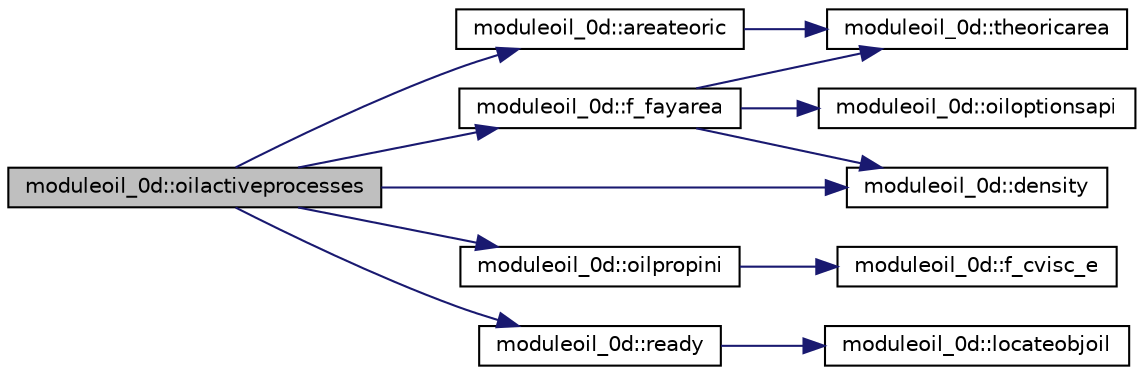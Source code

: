 digraph "moduleoil_0d::oilactiveprocesses"
{
 // LATEX_PDF_SIZE
  edge [fontname="Helvetica",fontsize="10",labelfontname="Helvetica",labelfontsize="10"];
  node [fontname="Helvetica",fontsize="10",shape=record];
  rankdir="LR";
  Node1 [label="moduleoil_0d::oilactiveprocesses",height=0.2,width=0.4,color="black", fillcolor="grey75", style="filled", fontcolor="black",tooltip=" "];
  Node1 -> Node2 [color="midnightblue",fontsize="10",style="solid",fontname="Helvetica"];
  Node2 [label="moduleoil_0d::areateoric",height=0.2,width=0.4,color="black", fillcolor="white", style="filled",URL="$namespacemoduleoil__0d.html#ae124c13fd1eb9319a89b0b5eb325d0be",tooltip=" "];
  Node2 -> Node3 [color="midnightblue",fontsize="10",style="solid",fontname="Helvetica"];
  Node3 [label="moduleoil_0d::theoricarea",height=0.2,width=0.4,color="black", fillcolor="white", style="filled",URL="$namespacemoduleoil__0d.html#a45de73afad09d7f9580070bd1ef770e5",tooltip=" "];
  Node1 -> Node4 [color="midnightblue",fontsize="10",style="solid",fontname="Helvetica"];
  Node4 [label="moduleoil_0d::density",height=0.2,width=0.4,color="black", fillcolor="white", style="filled",URL="$namespacemoduleoil__0d.html#a365dbbed79663b6925c5964691b6fae2",tooltip=" "];
  Node1 -> Node5 [color="midnightblue",fontsize="10",style="solid",fontname="Helvetica"];
  Node5 [label="moduleoil_0d::f_fayarea",height=0.2,width=0.4,color="black", fillcolor="white", style="filled",URL="$namespacemoduleoil__0d.html#a4e51cfec6aa7ab1925d6fe26889918be",tooltip=" "];
  Node5 -> Node4 [color="midnightblue",fontsize="10",style="solid",fontname="Helvetica"];
  Node5 -> Node6 [color="midnightblue",fontsize="10",style="solid",fontname="Helvetica"];
  Node6 [label="moduleoil_0d::oiloptionsapi",height=0.2,width=0.4,color="black", fillcolor="white", style="filled",URL="$namespacemoduleoil__0d.html#aee1786140ad8f5a32f57df0b719d830b",tooltip=" "];
  Node5 -> Node3 [color="midnightblue",fontsize="10",style="solid",fontname="Helvetica"];
  Node1 -> Node7 [color="midnightblue",fontsize="10",style="solid",fontname="Helvetica"];
  Node7 [label="moduleoil_0d::oilpropini",height=0.2,width=0.4,color="black", fillcolor="white", style="filled",URL="$namespacemoduleoil__0d.html#a09a236d3f574c98899645e4bed0ef095",tooltip=" "];
  Node7 -> Node8 [color="midnightblue",fontsize="10",style="solid",fontname="Helvetica"];
  Node8 [label="moduleoil_0d::f_cvisc_e",height=0.2,width=0.4,color="black", fillcolor="white", style="filled",URL="$namespacemoduleoil__0d.html#aa41484e186e3a6c29ae4d6e5b3bbdc1e",tooltip=" "];
  Node1 -> Node9 [color="midnightblue",fontsize="10",style="solid",fontname="Helvetica"];
  Node9 [label="moduleoil_0d::ready",height=0.2,width=0.4,color="black", fillcolor="white", style="filled",URL="$namespacemoduleoil__0d.html#a5cfb3f6c158c2f89ed12f50f11b66786",tooltip=" "];
  Node9 -> Node10 [color="midnightblue",fontsize="10",style="solid",fontname="Helvetica"];
  Node10 [label="moduleoil_0d::locateobjoil",height=0.2,width=0.4,color="black", fillcolor="white", style="filled",URL="$namespacemoduleoil__0d.html#a9c7229be13ce2cc83e0f461b6355f4fa",tooltip=" "];
}
